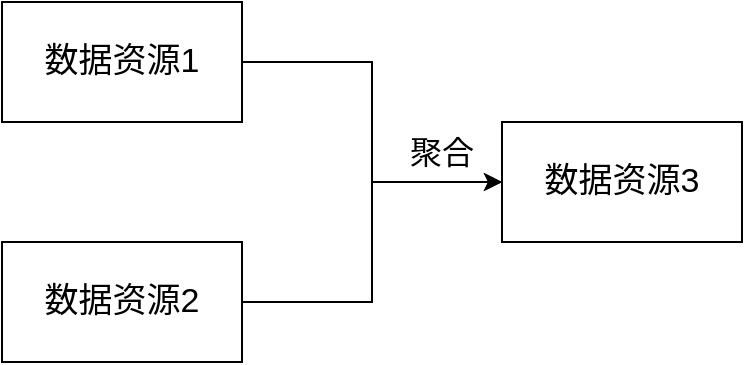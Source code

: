 <mxfile version="22.1.15" type="github">
  <diagram name="第 1 页" id="nzZpKoFnKAuAENzHCNeI">
    <mxGraphModel dx="1434" dy="794" grid="1" gridSize="10" guides="1" tooltips="1" connect="1" arrows="1" fold="1" page="1" pageScale="1" pageWidth="827" pageHeight="1169" math="0" shadow="0">
      <root>
        <mxCell id="0" />
        <mxCell id="1" parent="0" />
        <mxCell id="eQyv85sqnLJqyv6NOJLk-4" style="edgeStyle=orthogonalEdgeStyle;rounded=0;orthogonalLoop=1;jettySize=auto;html=1;exitX=1;exitY=0.5;exitDx=0;exitDy=0;entryX=0;entryY=0.5;entryDx=0;entryDy=0;" edge="1" parent="1" source="eQyv85sqnLJqyv6NOJLk-1" target="eQyv85sqnLJqyv6NOJLk-3">
          <mxGeometry relative="1" as="geometry" />
        </mxCell>
        <mxCell id="eQyv85sqnLJqyv6NOJLk-1" value="&lt;font style=&quot;font-size: 17px;&quot;&gt;数据资源1&lt;/font&gt;" style="rounded=0;whiteSpace=wrap;html=1;" vertex="1" parent="1">
          <mxGeometry x="140" y="435" width="120" height="60" as="geometry" />
        </mxCell>
        <mxCell id="eQyv85sqnLJqyv6NOJLk-5" style="edgeStyle=orthogonalEdgeStyle;rounded=0;orthogonalLoop=1;jettySize=auto;html=1;exitX=1;exitY=0.5;exitDx=0;exitDy=0;entryX=0;entryY=0.5;entryDx=0;entryDy=0;" edge="1" parent="1" source="eQyv85sqnLJqyv6NOJLk-2" target="eQyv85sqnLJqyv6NOJLk-3">
          <mxGeometry relative="1" as="geometry" />
        </mxCell>
        <mxCell id="eQyv85sqnLJqyv6NOJLk-2" value="&lt;font style=&quot;font-size: 17px;&quot;&gt;数据资源2&lt;/font&gt;" style="rounded=0;whiteSpace=wrap;html=1;" vertex="1" parent="1">
          <mxGeometry x="140" y="555" width="120" height="60" as="geometry" />
        </mxCell>
        <mxCell id="eQyv85sqnLJqyv6NOJLk-3" value="&lt;font style=&quot;font-size: 17px;&quot;&gt;数据资源3&lt;/font&gt;" style="rounded=0;whiteSpace=wrap;html=1;" vertex="1" parent="1">
          <mxGeometry x="390" y="495" width="120" height="60" as="geometry" />
        </mxCell>
        <mxCell id="eQyv85sqnLJqyv6NOJLk-10" value="&lt;font style=&quot;font-size: 16px;&quot;&gt;聚合&lt;/font&gt;" style="text;html=1;strokeColor=none;fillColor=none;align=center;verticalAlign=middle;whiteSpace=wrap;rounded=0;" vertex="1" parent="1">
          <mxGeometry x="330" y="495" width="60" height="30" as="geometry" />
        </mxCell>
      </root>
    </mxGraphModel>
  </diagram>
</mxfile>
